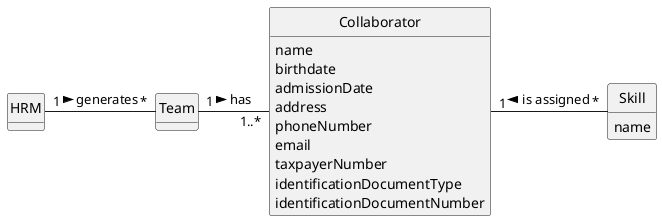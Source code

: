 @startuml
skinparam monochrome true
skinparam packageStyle rectangle
skinparam shadowing false

'left to right direction

skinparam classAttributeIconSize 0

hide circle
hide methods

'title Domain Model

'class Platform {
'  -description
'}

class HRM {
}

class Team {
}

class Collaborator {
    name
    birthdate
    admissionDate
    address
    phoneNumber
    email
    taxpayerNumber
    identificationDocumentType
    identificationDocumentNumber
}

class Skill{
name
}


HRM "1" - "*" Team : generates >
Team "1" - "1..*" Collaborator : has >
Collaborator "1" - "*" Skill : is assigned <

@enduml